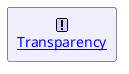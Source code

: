 {
  "sha1": "qe9ggk0ht669ebpr33u0g2mpumdiywu",
  "insertion": {
    "when": "2024-06-04T17:28:42.346Z",
    "url": "https://github.com/plantuml/plantuml/issues/1053",
    "user": "plantuml@gmail.com"
  }
}
@startuml
archimate #MOTIVATION "[[https://scrumguides.org/scrum-guide.html#transparency {Transparency} Transparency]]" <<motivation-principle>> as TRANSPARENCY
@enduml

